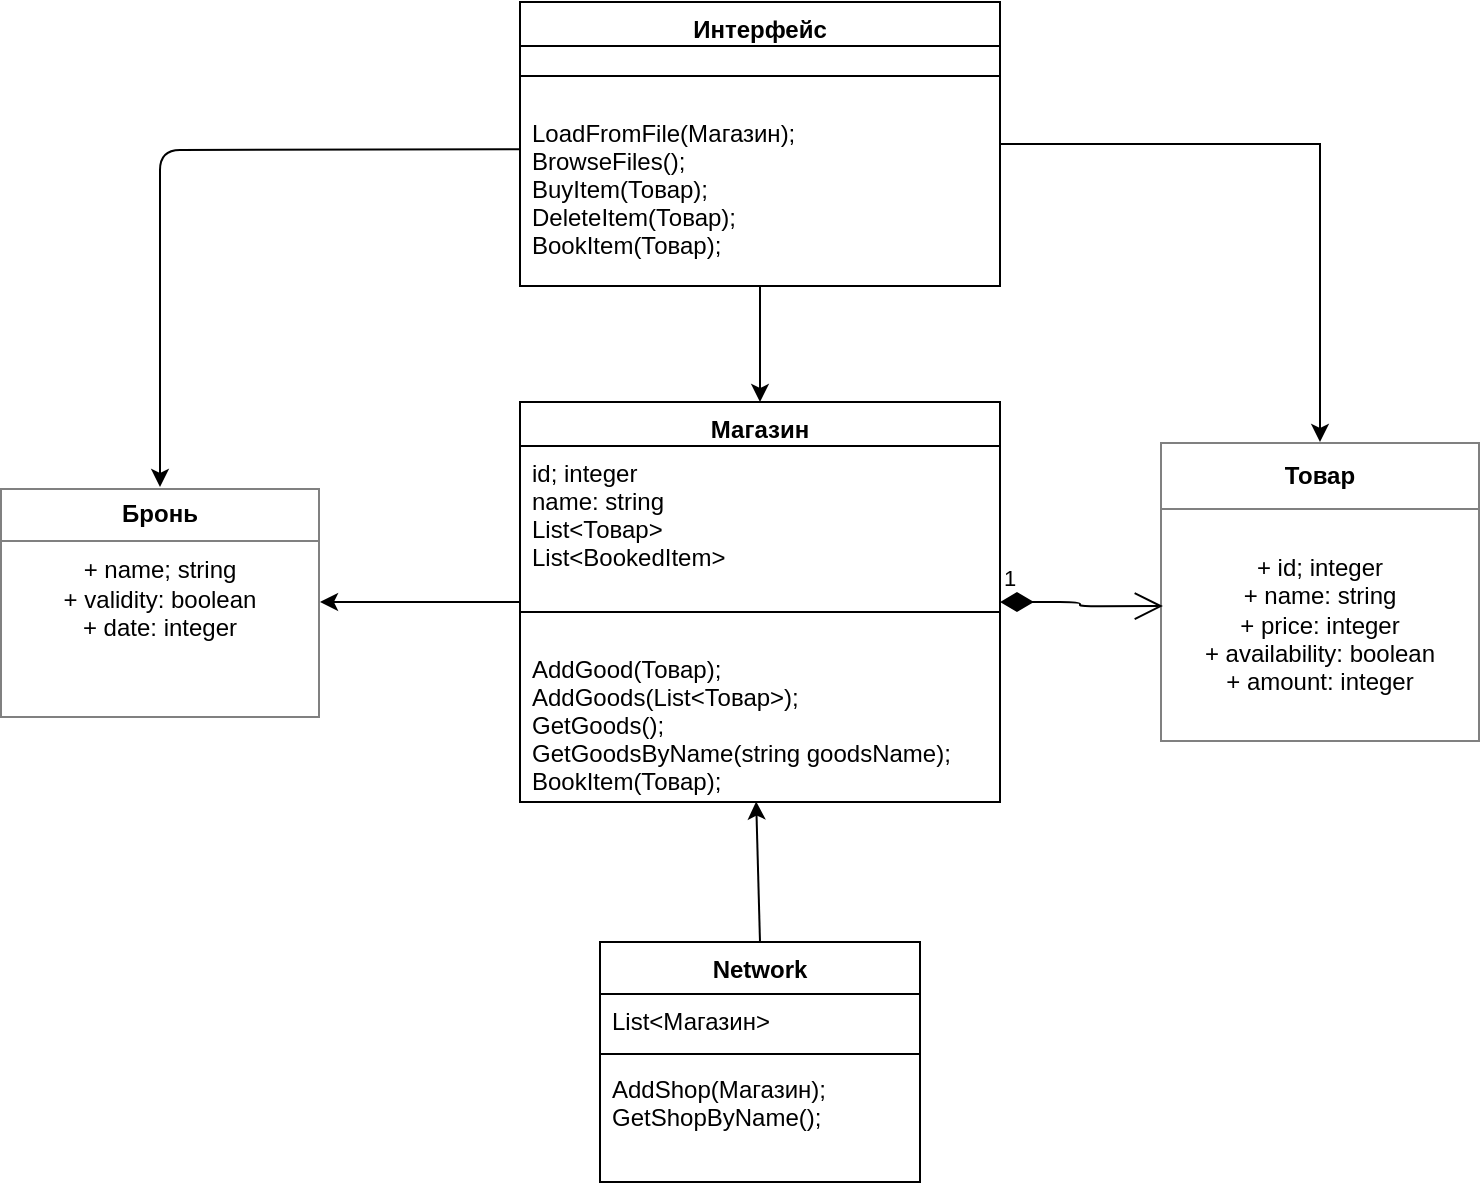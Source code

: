 <mxfile version="12.7.4" type="device"><diagram id="IDqfuJbk59jp3koAjLAE" name="Page-1"><mxGraphModel dx="2276" dy="673" grid="1" gridSize="10" guides="1" tooltips="1" connect="1" arrows="1" fold="1" page="1" pageScale="1" pageWidth="827" pageHeight="1169" math="0" shadow="0"><root><mxCell id="0"/><mxCell id="1" parent="0"/><mxCell id="8xk1mh3a_Nkvl1ogltoJ-2" value="&lt;table border=&quot;1&quot; width=&quot;100%&quot; cellpadding=&quot;4&quot; style=&quot;width: 100% ; height: 100% ; border-collapse: collapse&quot;&gt;&lt;tbody&gt;&lt;tr&gt;&lt;th align=&quot;center&quot;&gt;Бронь&lt;/th&gt;&lt;/tr&gt;&lt;tr&gt;&lt;td align=&quot;center&quot;&gt;+ name; string&lt;br&gt;+ validity: boolean&lt;br&gt;+ date: integer&lt;br&gt;&lt;br&gt;&lt;br&gt;&lt;/td&gt;&lt;/tr&gt;&lt;/tbody&gt;&lt;/table&gt;" style="text;html=1;strokeColor=none;fillColor=none;overflow=fill;" parent="1" vertex="1"><mxGeometry x="-30" y="312.5" width="160" height="115" as="geometry"/></mxCell><mxCell id="8xk1mh3a_Nkvl1ogltoJ-3" value="&lt;table border=&quot;1&quot; width=&quot;100%&quot; cellpadding=&quot;4&quot; style=&quot;width: 100% ; height: 100% ; border-collapse: collapse&quot;&gt;&lt;tbody&gt;&lt;tr&gt;&lt;th align=&quot;center&quot;&gt;&lt;b&gt;Товар&lt;/b&gt;&lt;/th&gt;&lt;/tr&gt;&lt;tr&gt;&lt;td align=&quot;center&quot;&gt;+ id; integer&lt;br&gt;+ name: string&lt;br&gt;+ price: integer&lt;br&gt;+ availability: boolean&lt;br&gt;+ amount: integer&lt;/td&gt;&lt;/tr&gt;&lt;/tbody&gt;&lt;/table&gt;" style="text;html=1;strokeColor=none;fillColor=none;overflow=fill;" parent="1" vertex="1"><mxGeometry x="550" y="290" width="160" height="150" as="geometry"/></mxCell><mxCell id="8xk1mh3a_Nkvl1ogltoJ-5" value="1" style="endArrow=open;html=1;endSize=12;startArrow=diamondThin;startSize=14;startFill=1;edgeStyle=orthogonalEdgeStyle;align=left;verticalAlign=bottom;exitX=1;exitY=0.5;exitDx=0;exitDy=0;entryX=0.009;entryY=0.547;entryDx=0;entryDy=0;entryPerimeter=0;" parent="1" source="2MrOgPescJtCDOOYs2_e-1" target="8xk1mh3a_Nkvl1ogltoJ-3" edge="1"><mxGeometry x="-1" y="3" relative="1" as="geometry"><mxPoint x="257" y="350" as="sourcePoint"/><mxPoint x="336" y="363" as="targetPoint"/></mxGeometry></mxCell><mxCell id="2MrOgPescJtCDOOYs2_e-1" value="Магазин" style="swimlane;fontStyle=1;align=center;verticalAlign=top;childLayout=stackLayout;horizontal=1;startSize=22;horizontalStack=0;resizeParent=1;resizeParentMax=0;resizeLast=0;collapsible=1;marginBottom=0;" parent="1" vertex="1"><mxGeometry x="230" y="270" width="240" height="200" as="geometry"><mxRectangle x="97" y="280" width="80" height="22" as="alternateBounds"/></mxGeometry></mxCell><mxCell id="2MrOgPescJtCDOOYs2_e-2" value="id; integer&#10;name: string&#10;List&lt;Товар&gt;&#10;List&lt;BookedItem&gt;" style="text;strokeColor=none;fillColor=none;align=left;verticalAlign=top;spacingLeft=4;spacingRight=4;overflow=hidden;rotatable=0;points=[[0,0.5],[1,0.5]];portConstraint=eastwest;" parent="2MrOgPescJtCDOOYs2_e-1" vertex="1"><mxGeometry y="22" width="240" height="68" as="geometry"/></mxCell><mxCell id="2MrOgPescJtCDOOYs2_e-3" value="" style="line;strokeWidth=1;fillColor=none;align=left;verticalAlign=middle;spacingTop=-1;spacingLeft=3;spacingRight=3;rotatable=0;labelPosition=right;points=[];portConstraint=eastwest;" parent="2MrOgPescJtCDOOYs2_e-1" vertex="1"><mxGeometry y="90" width="240" height="30" as="geometry"/></mxCell><mxCell id="2MrOgPescJtCDOOYs2_e-4" value="AddGood(Товар);&#10;AddGoods(List&lt;Товар&gt;);&#10;GetGoods();&#10;GetGoodsByName(string goodsName);&#10;BookItem(Товар);&#10;" style="text;strokeColor=none;fillColor=none;align=left;verticalAlign=top;spacingLeft=4;spacingRight=4;overflow=hidden;rotatable=0;points=[[0,0.5],[1,0.5]];portConstraint=eastwest;" parent="2MrOgPescJtCDOOYs2_e-1" vertex="1"><mxGeometry y="120" width="240" height="80" as="geometry"/></mxCell><mxCell id="6tXgpWFEt8wYoTiuEtmE-5" value="Network" style="swimlane;fontStyle=1;align=center;verticalAlign=top;childLayout=stackLayout;horizontal=1;startSize=26;horizontalStack=0;resizeParent=1;resizeParentMax=0;resizeLast=0;collapsible=1;marginBottom=0;" parent="1" vertex="1"><mxGeometry x="270" y="540" width="160" height="120" as="geometry"/></mxCell><mxCell id="6tXgpWFEt8wYoTiuEtmE-6" value="List&lt;Магазин&gt;" style="text;strokeColor=none;fillColor=none;align=left;verticalAlign=top;spacingLeft=4;spacingRight=4;overflow=hidden;rotatable=0;points=[[0,0.5],[1,0.5]];portConstraint=eastwest;" parent="6tXgpWFEt8wYoTiuEtmE-5" vertex="1"><mxGeometry y="26" width="160" height="26" as="geometry"/></mxCell><mxCell id="6tXgpWFEt8wYoTiuEtmE-7" value="" style="line;strokeWidth=1;fillColor=none;align=left;verticalAlign=middle;spacingTop=-1;spacingLeft=3;spacingRight=3;rotatable=0;labelPosition=right;points=[];portConstraint=eastwest;" parent="6tXgpWFEt8wYoTiuEtmE-5" vertex="1"><mxGeometry y="52" width="160" height="8" as="geometry"/></mxCell><mxCell id="6tXgpWFEt8wYoTiuEtmE-8" value="AddShop(Магазин);&#10;GetShopByName();" style="text;strokeColor=none;fillColor=none;align=left;verticalAlign=top;spacingLeft=4;spacingRight=4;overflow=hidden;rotatable=0;points=[[0,0.5],[1,0.5]];portConstraint=eastwest;" parent="6tXgpWFEt8wYoTiuEtmE-5" vertex="1"><mxGeometry y="60" width="160" height="60" as="geometry"/></mxCell><mxCell id="zjeRYFEyWfixOMHaSrOf-1" value="" style="endArrow=classic;html=1;exitX=0.5;exitY=0;exitDx=0;exitDy=0;entryX=0.492;entryY=0.997;entryDx=0;entryDy=0;entryPerimeter=0;" parent="1" source="6tXgpWFEt8wYoTiuEtmE-5" target="2MrOgPescJtCDOOYs2_e-4" edge="1"><mxGeometry width="50" height="50" relative="1" as="geometry"><mxPoint x="220" y="240" as="sourcePoint"/><mxPoint x="330" y="490" as="targetPoint"/></mxGeometry></mxCell><mxCell id="myqQWJbE-jWSiG9JHBaI-9" value="" style="edgeStyle=orthogonalEdgeStyle;rounded=0;orthogonalLoop=1;jettySize=auto;html=1;entryX=0.5;entryY=0;entryDx=0;entryDy=0;" edge="1" parent="1" source="myqQWJbE-jWSiG9JHBaI-1" target="2MrOgPescJtCDOOYs2_e-1"><mxGeometry relative="1" as="geometry"/></mxCell><mxCell id="myqQWJbE-jWSiG9JHBaI-14" value="" style="edgeStyle=orthogonalEdgeStyle;rounded=0;orthogonalLoop=1;jettySize=auto;html=1;entryX=0.5;entryY=0;entryDx=0;entryDy=0;" edge="1" parent="1" source="myqQWJbE-jWSiG9JHBaI-1" target="8xk1mh3a_Nkvl1ogltoJ-3"><mxGeometry relative="1" as="geometry"><mxPoint x="550" y="141" as="targetPoint"/></mxGeometry></mxCell><mxCell id="myqQWJbE-jWSiG9JHBaI-1" value="Интерфейс" style="swimlane;fontStyle=1;align=center;verticalAlign=top;childLayout=stackLayout;horizontal=1;startSize=22;horizontalStack=0;resizeParent=1;resizeParentMax=0;resizeLast=0;collapsible=1;marginBottom=0;" vertex="1" parent="1"><mxGeometry x="230" y="70" width="240" height="142" as="geometry"><mxRectangle x="97" y="280" width="80" height="22" as="alternateBounds"/></mxGeometry></mxCell><mxCell id="myqQWJbE-jWSiG9JHBaI-3" value="" style="line;strokeWidth=1;fillColor=none;align=left;verticalAlign=middle;spacingTop=-1;spacingLeft=3;spacingRight=3;rotatable=0;labelPosition=right;points=[];portConstraint=eastwest;" vertex="1" parent="myqQWJbE-jWSiG9JHBaI-1"><mxGeometry y="22" width="240" height="30" as="geometry"/></mxCell><mxCell id="myqQWJbE-jWSiG9JHBaI-4" value="LoadFromFile(Магазин);&#10;BrowseFiles();&#10;BuyItem(Товар);&#10;DeleteItem(Товар);&#10;BookItem(Товар);&#10;" style="text;strokeColor=none;fillColor=none;align=left;verticalAlign=top;spacingLeft=4;spacingRight=4;overflow=hidden;rotatable=0;points=[[0,0.5],[1,0.5]];portConstraint=eastwest;" vertex="1" parent="myqQWJbE-jWSiG9JHBaI-1"><mxGeometry y="52" width="240" height="90" as="geometry"/></mxCell><mxCell id="myqQWJbE-jWSiG9JHBaI-7" value="" style="endArrow=classic;html=1;entryX=1;entryY=0.5;entryDx=0;entryDy=0;exitX=0;exitY=0.5;exitDx=0;exitDy=0;" edge="1" parent="1" source="2MrOgPescJtCDOOYs2_e-1" target="8xk1mh3a_Nkvl1ogltoJ-2"><mxGeometry width="50" height="50" relative="1" as="geometry"><mxPoint x="180" y="427.52" as="sourcePoint"/><mxPoint x="185.04" y="360" as="targetPoint"/></mxGeometry></mxCell><mxCell id="myqQWJbE-jWSiG9JHBaI-8" value="" style="endArrow=classic;html=1;entryX=0.5;entryY=0;entryDx=0;entryDy=0;exitX=-0.001;exitY=0.24;exitDx=0;exitDy=0;exitPerimeter=0;" edge="1" parent="1" source="myqQWJbE-jWSiG9JHBaI-4" target="8xk1mh3a_Nkvl1ogltoJ-2"><mxGeometry width="50" height="50" relative="1" as="geometry"><mxPoint x="210" y="250" as="sourcePoint"/><mxPoint x="70" y="250" as="targetPoint"/><Array as="points"><mxPoint x="50" y="144"/></Array></mxGeometry></mxCell></root></mxGraphModel></diagram></mxfile>